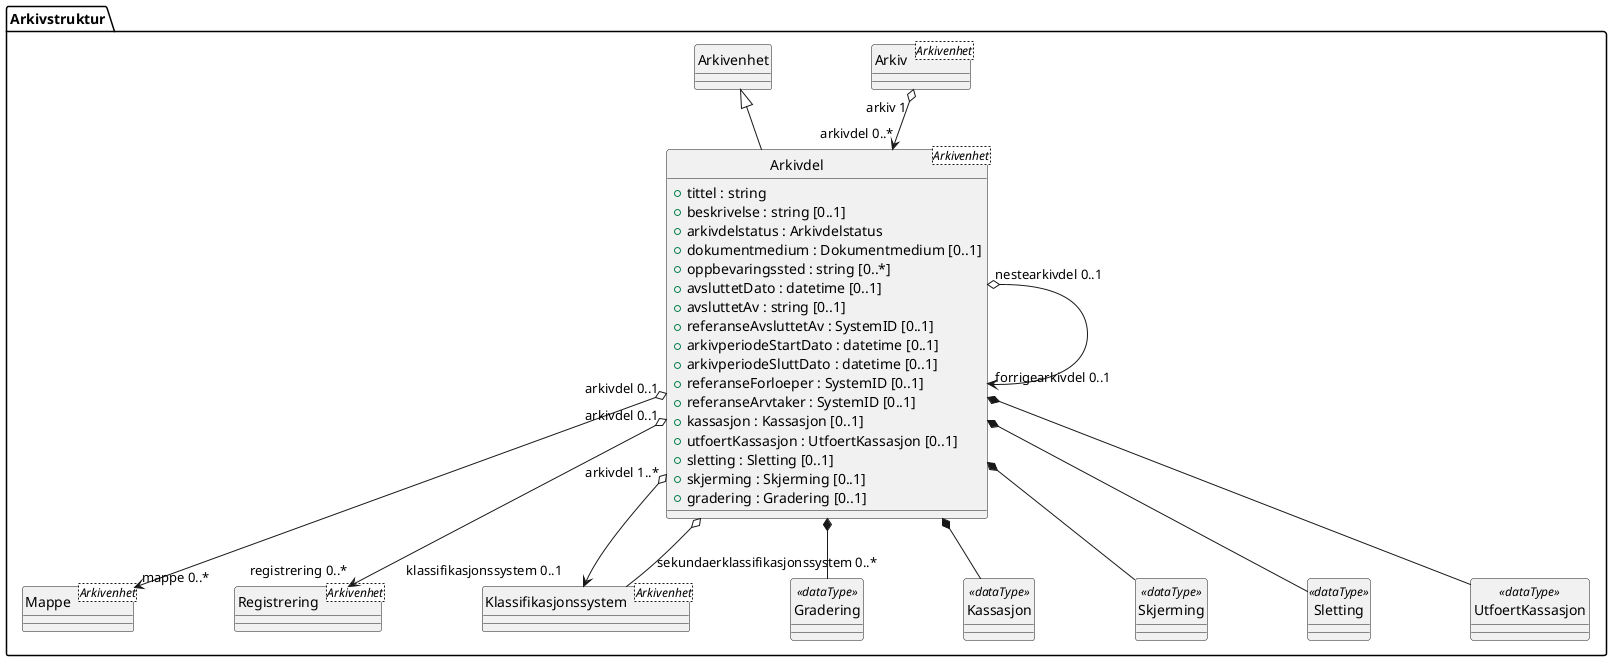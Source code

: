 @startuml
skinparam nodesep 100
hide circle
class Arkivstruktur.Arkivdel <Arkivenhet> {
  +tittel : string
  +beskrivelse : string [0..1]
  +arkivdelstatus : Arkivdelstatus
  +dokumentmedium : Dokumentmedium [0..1]
  +oppbevaringssted : string [0..*]
  +avsluttetDato : datetime [0..1]
  +avsluttetAv : string [0..1]
  +referanseAvsluttetAv : SystemID [0..1]
  +arkivperiodeStartDato : datetime [0..1]
  +arkivperiodeSluttDato : datetime [0..1]
  +referanseForloeper : SystemID [0..1]
  +referanseArvtaker : SystemID [0..1]
  +kassasjon : Kassasjon [0..1]
  +utfoertKassasjon : UtfoertKassasjon [0..1]
  +sletting : Sletting [0..1]
  +skjerming : Skjerming [0..1]
  +gradering : Gradering [0..1]
}
class Arkivstruktur.Arkiv <Arkivenhet> {
}
Arkivstruktur.Arkiv "arkiv 1" o--> "arkivdel 0..*" Arkivstruktur.Arkivdel
class Arkivstruktur.Mappe <Arkivenhet> {
}
Arkivstruktur.Arkivdel "arkivdel 0..1" o--> "mappe 0..*" Arkivstruktur.Mappe
class Arkivstruktur.Registrering <Arkivenhet> {
}
Arkivstruktur.Arkivdel "arkivdel 0..1" o--> "registrering 0..*" Arkivstruktur.Registrering
class Arkivstruktur.Klassifikasjonssystem <Arkivenhet> {
}
Arkivstruktur.Arkivdel "arkivdel 1..*" o--> "klassifikasjonssystem 0..1" Arkivstruktur.Klassifikasjonssystem
Arkivstruktur.Arkivdel "nestearkivdel 0..1" o--> "forrigearkivdel 0..1" Arkivstruktur.Arkivdel
class Arkivstruktur.Gradering <<dataType>> {
}
Arkivstruktur.Arkivdel *-- Arkivstruktur.Gradering
class Arkivstruktur.Kassasjon <<dataType>> {
}
Arkivstruktur.Arkivdel *-- Arkivstruktur.Kassasjon
class Arkivstruktur.Skjerming <<dataType>> {
}
Arkivstruktur.Arkivdel *-- Arkivstruktur.Skjerming
class Arkivstruktur.Sletting <<dataType>> {
}
Arkivstruktur.Arkivdel *-- Arkivstruktur.Sletting
class Arkivstruktur.UtfoertKassasjon <<dataType>> {
}
Arkivstruktur.Arkivdel *-- Arkivstruktur.UtfoertKassasjon
Arkivstruktur.Arkivdel o-- "sekundaerklassifikasjonssystem 0..*" Arkivstruktur.Klassifikasjonssystem
class Arkivstruktur.Arkivenhet {
}
Arkivstruktur.Arkivenhet <|-- Arkivstruktur.Arkivdel
@enduml
